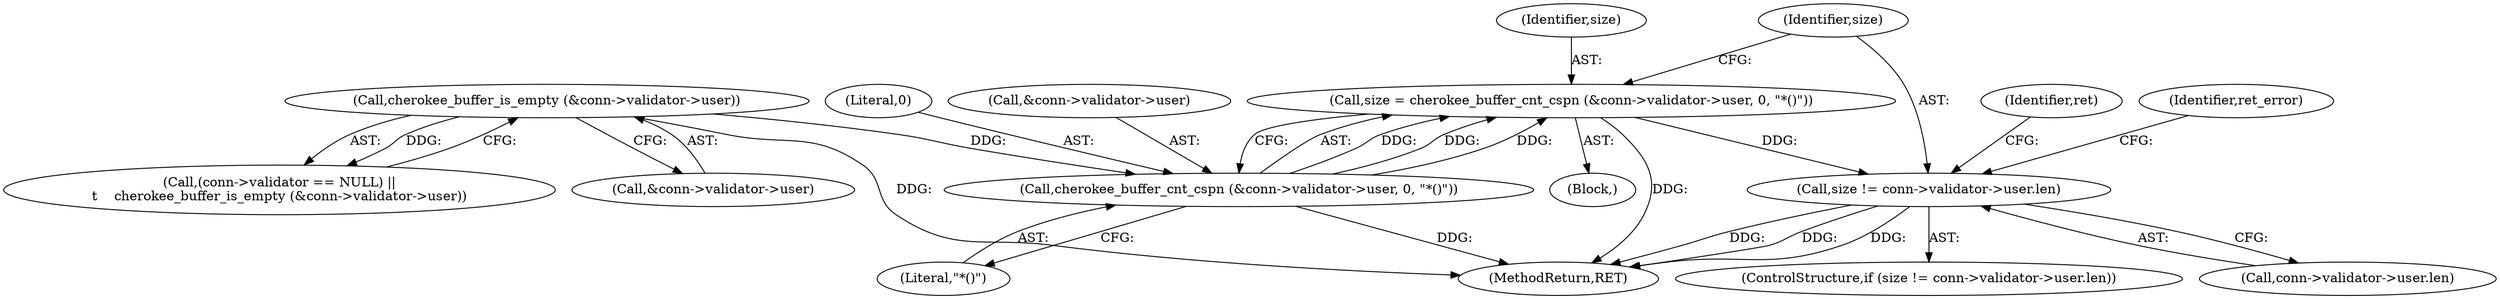 digraph "0_webserver_fbda667221c51f0aa476a02366e0cf66cb012f88@pointer" {
"1000155" [label="(Call,size != conn->validator->user.len)"];
"1000143" [label="(Call,size = cherokee_buffer_cnt_cspn (&conn->validator->user, 0, \"*()\"))"];
"1000145" [label="(Call,cherokee_buffer_cnt_cspn (&conn->validator->user, 0, \"*()\"))"];
"1000134" [label="(Call,cherokee_buffer_is_empty (&conn->validator->user))"];
"1000156" [label="(Identifier,size)"];
"1000167" [label="(Identifier,ret)"];
"1000152" [label="(Literal,0)"];
"1000134" [label="(Call,cherokee_buffer_is_empty (&conn->validator->user))"];
"1000144" [label="(Identifier,size)"];
"1000112" [label="(Block,)"];
"1000155" [label="(Call,size != conn->validator->user.len)"];
"1000128" [label="(Call,(conn->validator == NULL) ||\n\t    cherokee_buffer_is_empty (&conn->validator->user))"];
"1000154" [label="(ControlStructure,if (size != conn->validator->user.len))"];
"1000143" [label="(Call,size = cherokee_buffer_cnt_cspn (&conn->validator->user, 0, \"*()\"))"];
"1000165" [label="(Identifier,ret_error)"];
"1000146" [label="(Call,&conn->validator->user)"];
"1000135" [label="(Call,&conn->validator->user)"];
"1000145" [label="(Call,cherokee_buffer_cnt_cspn (&conn->validator->user, 0, \"*()\"))"];
"1000153" [label="(Literal,\"*()\")"];
"1000327" [label="(MethodReturn,RET)"];
"1000157" [label="(Call,conn->validator->user.len)"];
"1000155" -> "1000154"  [label="AST: "];
"1000155" -> "1000157"  [label="CFG: "];
"1000156" -> "1000155"  [label="AST: "];
"1000157" -> "1000155"  [label="AST: "];
"1000165" -> "1000155"  [label="CFG: "];
"1000167" -> "1000155"  [label="CFG: "];
"1000155" -> "1000327"  [label="DDG: "];
"1000155" -> "1000327"  [label="DDG: "];
"1000155" -> "1000327"  [label="DDG: "];
"1000143" -> "1000155"  [label="DDG: "];
"1000143" -> "1000112"  [label="AST: "];
"1000143" -> "1000145"  [label="CFG: "];
"1000144" -> "1000143"  [label="AST: "];
"1000145" -> "1000143"  [label="AST: "];
"1000156" -> "1000143"  [label="CFG: "];
"1000143" -> "1000327"  [label="DDG: "];
"1000145" -> "1000143"  [label="DDG: "];
"1000145" -> "1000143"  [label="DDG: "];
"1000145" -> "1000143"  [label="DDG: "];
"1000145" -> "1000153"  [label="CFG: "];
"1000146" -> "1000145"  [label="AST: "];
"1000152" -> "1000145"  [label="AST: "];
"1000153" -> "1000145"  [label="AST: "];
"1000145" -> "1000327"  [label="DDG: "];
"1000134" -> "1000145"  [label="DDG: "];
"1000134" -> "1000128"  [label="AST: "];
"1000134" -> "1000135"  [label="CFG: "];
"1000135" -> "1000134"  [label="AST: "];
"1000128" -> "1000134"  [label="CFG: "];
"1000134" -> "1000327"  [label="DDG: "];
"1000134" -> "1000128"  [label="DDG: "];
}
